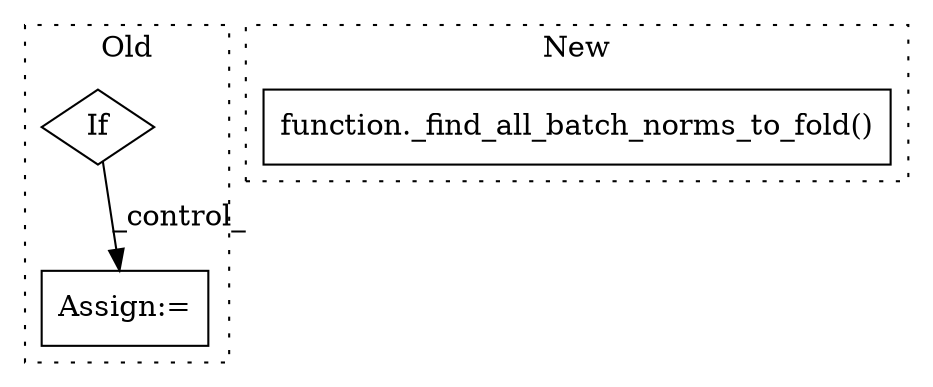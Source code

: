 digraph G {
subgraph cluster0 {
1 [label="If" a="96" s="8153" l="3" shape="diamond"];
3 [label="Assign:=" a="68" s="8969" l="3" shape="box"];
label = "Old";
style="dotted";
}
subgraph cluster1 {
2 [label="function._find_all_batch_norms_to_fold()" a="75" s="7313,7465" l="30,1" shape="box"];
label = "New";
style="dotted";
}
1 -> 3 [label="_control_"];
}
